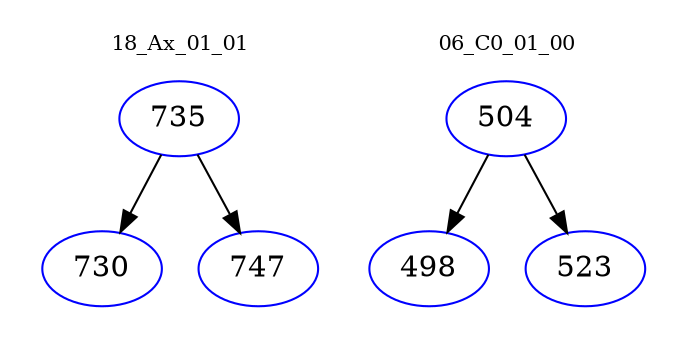 digraph{
subgraph cluster_0 {
color = white
label = "18_Ax_01_01";
fontsize=10;
T0_735 [label="735", color="blue"]
T0_735 -> T0_730 [color="black"]
T0_730 [label="730", color="blue"]
T0_735 -> T0_747 [color="black"]
T0_747 [label="747", color="blue"]
}
subgraph cluster_1 {
color = white
label = "06_C0_01_00";
fontsize=10;
T1_504 [label="504", color="blue"]
T1_504 -> T1_498 [color="black"]
T1_498 [label="498", color="blue"]
T1_504 -> T1_523 [color="black"]
T1_523 [label="523", color="blue"]
}
}
